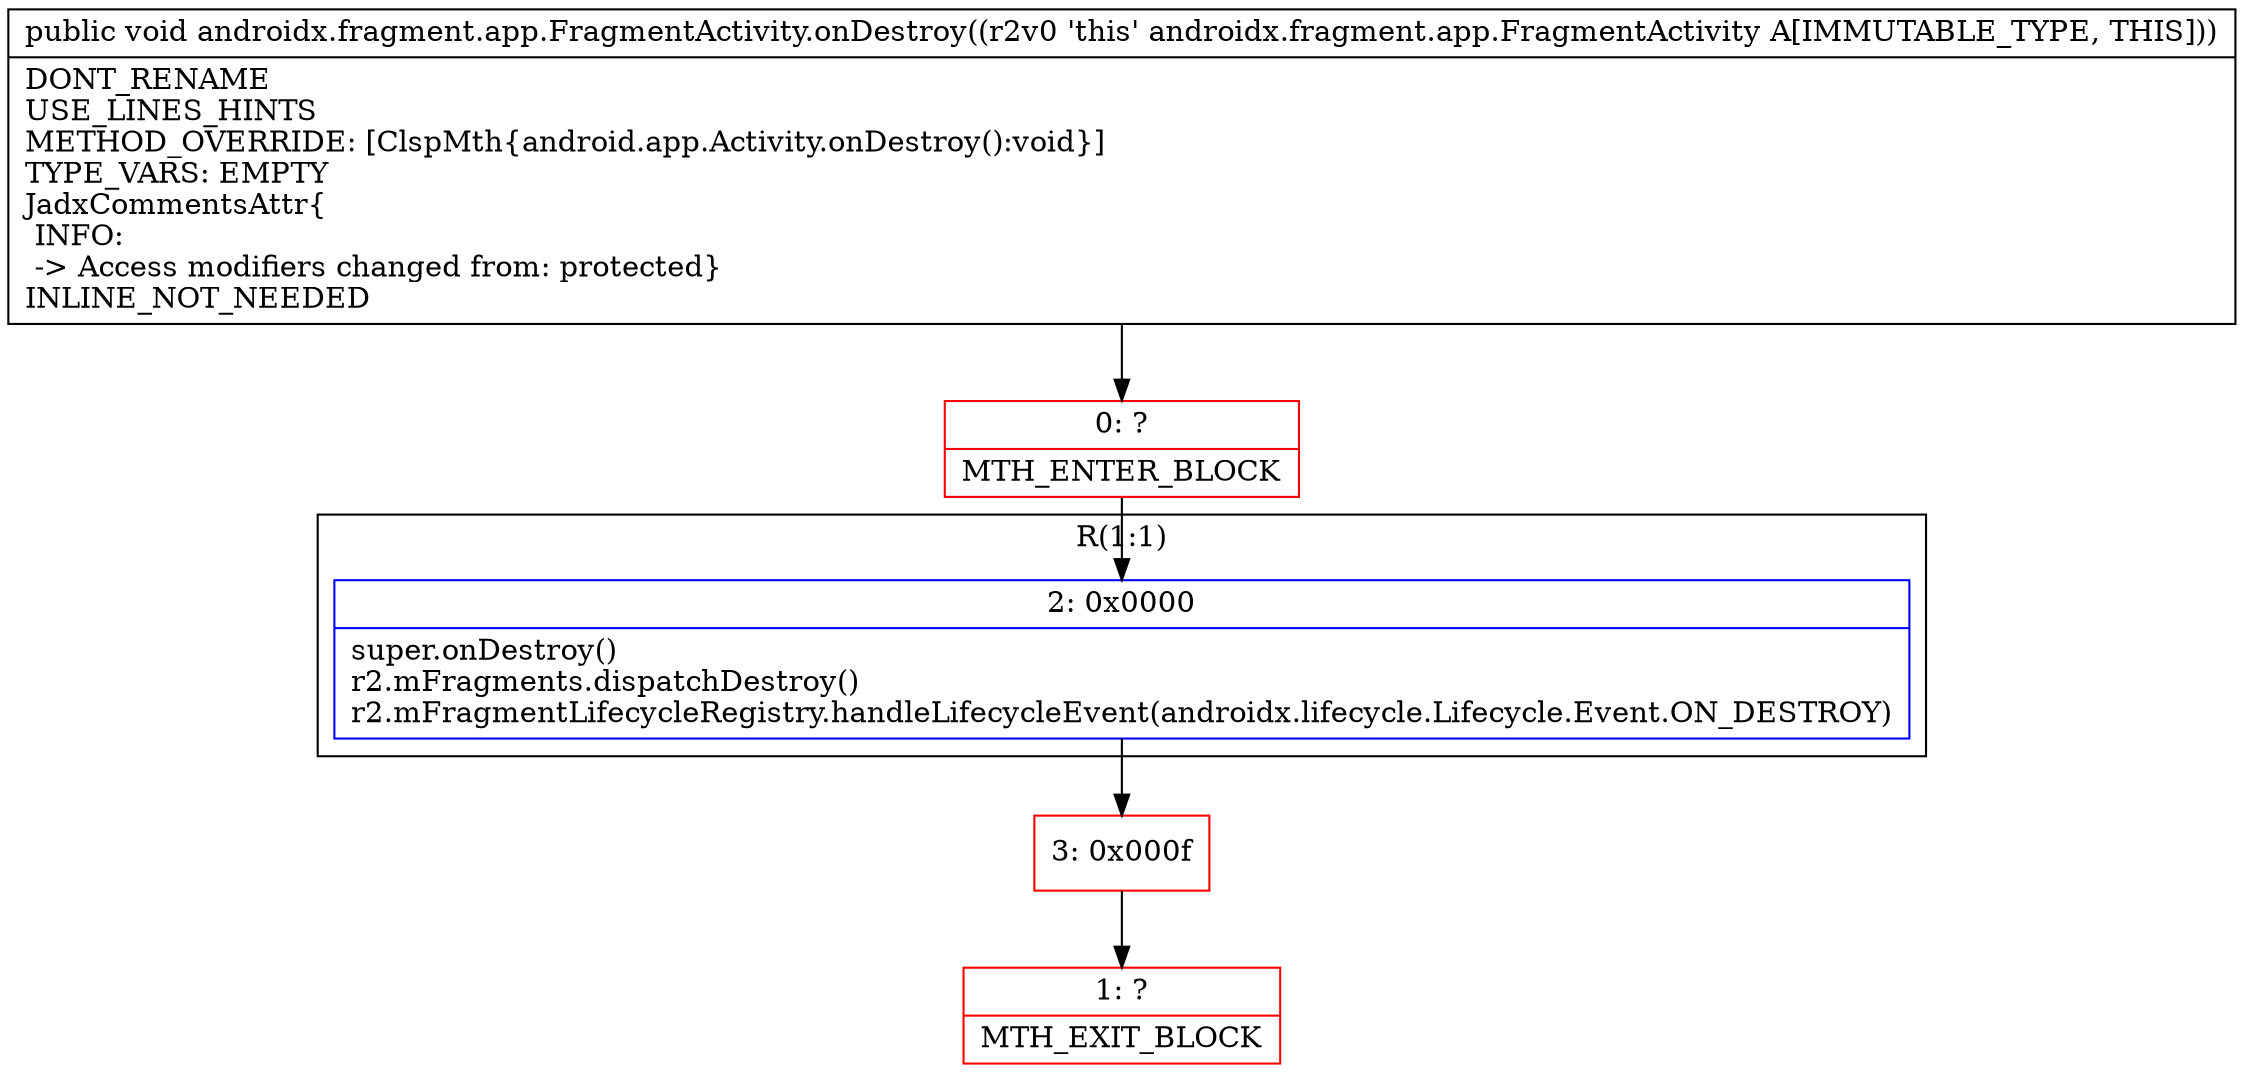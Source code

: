 digraph "CFG forandroidx.fragment.app.FragmentActivity.onDestroy()V" {
subgraph cluster_Region_1205520163 {
label = "R(1:1)";
node [shape=record,color=blue];
Node_2 [shape=record,label="{2\:\ 0x0000|super.onDestroy()\lr2.mFragments.dispatchDestroy()\lr2.mFragmentLifecycleRegistry.handleLifecycleEvent(androidx.lifecycle.Lifecycle.Event.ON_DESTROY)\l}"];
}
Node_0 [shape=record,color=red,label="{0\:\ ?|MTH_ENTER_BLOCK\l}"];
Node_3 [shape=record,color=red,label="{3\:\ 0x000f}"];
Node_1 [shape=record,color=red,label="{1\:\ ?|MTH_EXIT_BLOCK\l}"];
MethodNode[shape=record,label="{public void androidx.fragment.app.FragmentActivity.onDestroy((r2v0 'this' androidx.fragment.app.FragmentActivity A[IMMUTABLE_TYPE, THIS]))  | DONT_RENAME\lUSE_LINES_HINTS\lMETHOD_OVERRIDE: [ClspMth\{android.app.Activity.onDestroy():void\}]\lTYPE_VARS: EMPTY\lJadxCommentsAttr\{\l INFO: \l \-\> Access modifiers changed from: protected\}\lINLINE_NOT_NEEDED\l}"];
MethodNode -> Node_0;Node_2 -> Node_3;
Node_0 -> Node_2;
Node_3 -> Node_1;
}

